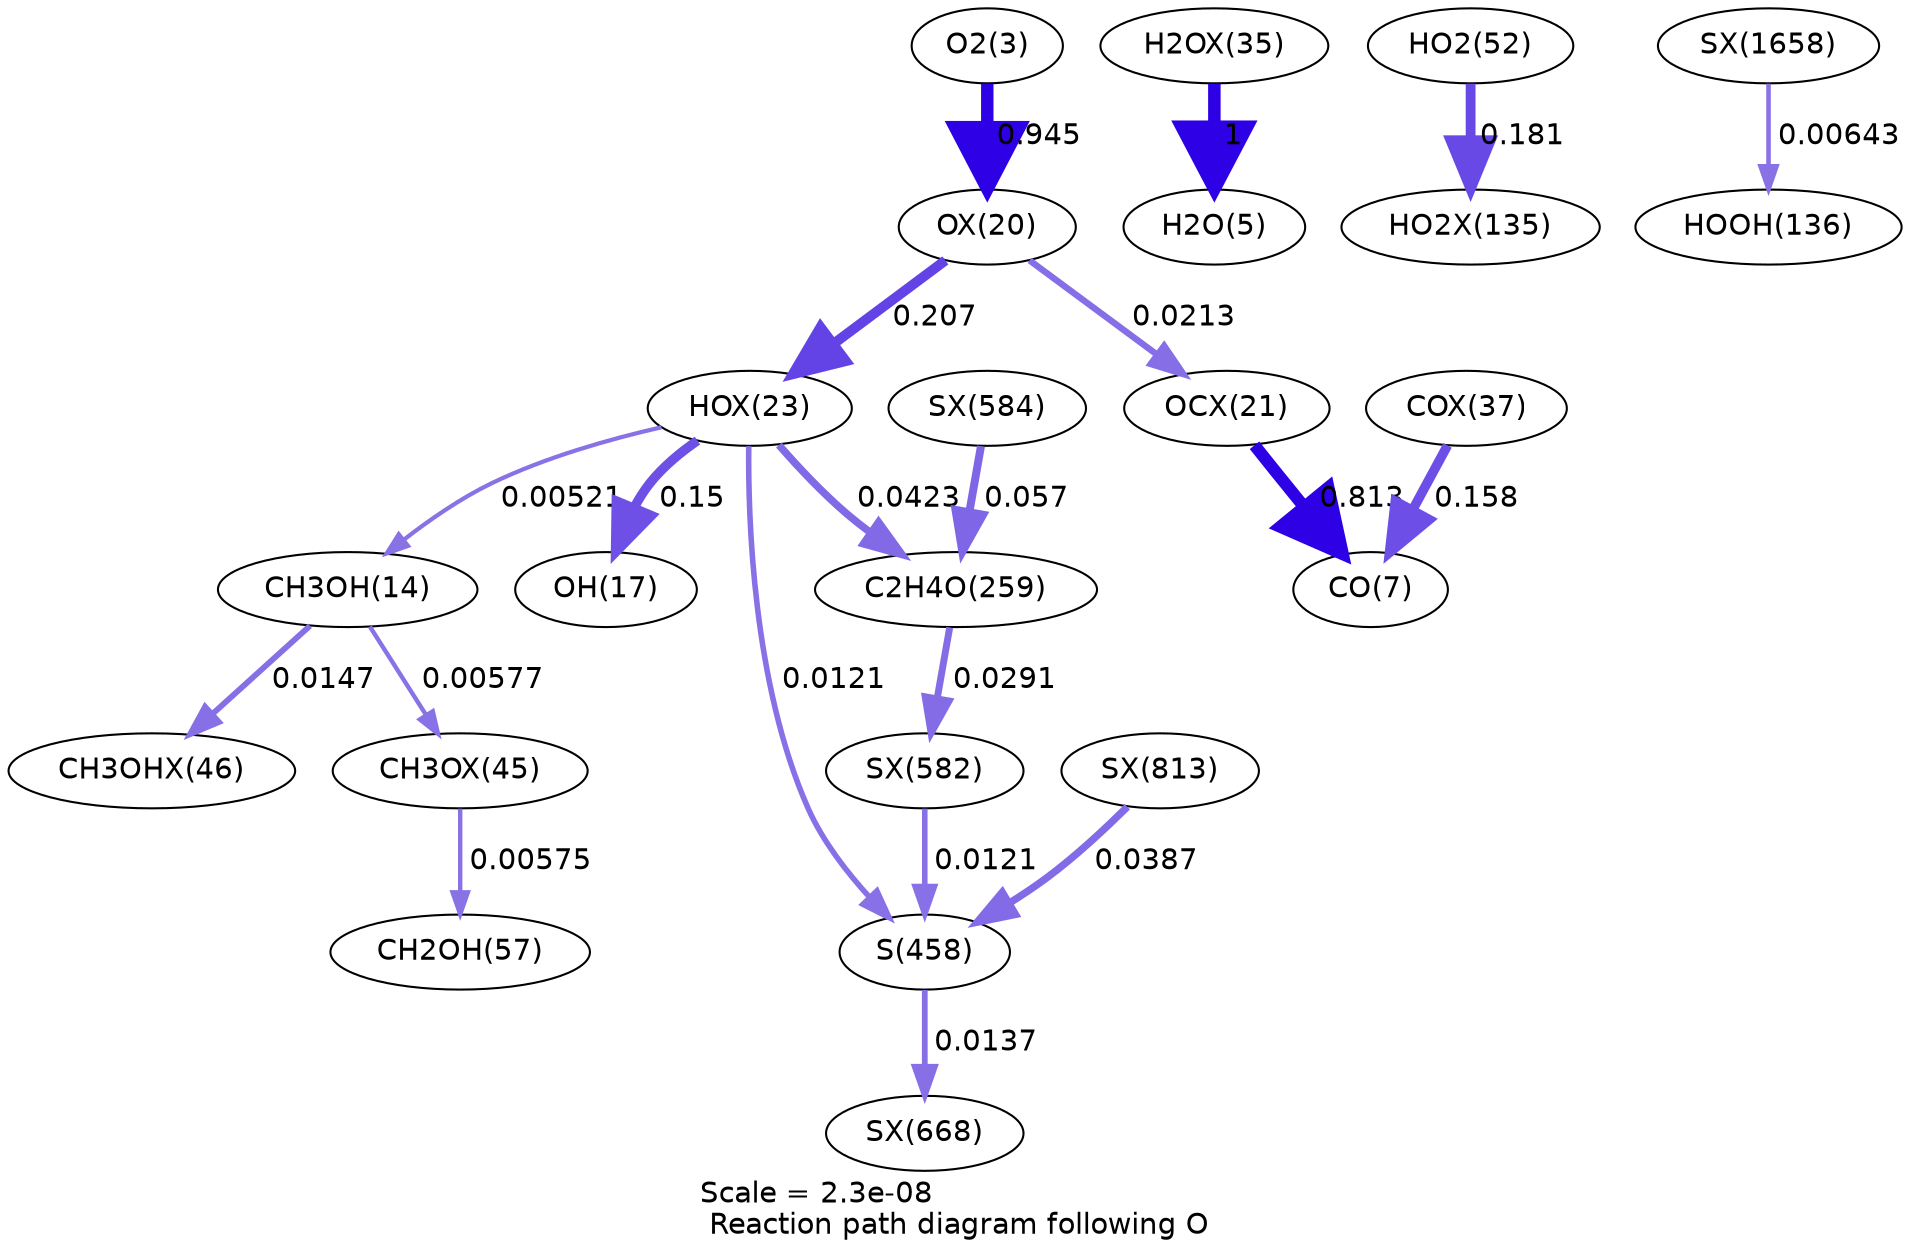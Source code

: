 digraph reaction_paths {
center=1;
s5 -> s54[fontname="Helvetica", penwidth=5.96, arrowsize=2.98, color="0.7, 1.45, 0.9"
, label=" 0.945"];
s54 -> s57[fontname="Helvetica", penwidth=4.81, arrowsize=2.41, color="0.7, 0.707, 0.9"
, label=" 0.207"];
s54 -> s55[fontname="Helvetica", penwidth=3.09, arrowsize=1.55, color="0.7, 0.521, 0.9"
, label=" 0.0213"];
s57 -> s16[fontname="Helvetica", penwidth=2.03, arrowsize=1.02, color="0.7, 0.505, 0.9"
, label=" 0.00521"];
s57 -> s19[fontname="Helvetica", penwidth=4.57, arrowsize=2.28, color="0.7, 0.65, 0.9"
, label=" 0.15"];
s57 -> s41[fontname="Helvetica", penwidth=3.61, arrowsize=1.81, color="0.7, 0.542, 0.9"
, label=" 0.0423"];
s57 -> s48[fontname="Helvetica", penwidth=2.67, arrowsize=1.33, color="0.7, 0.512, 0.9"
, label=" 0.0121"];
s16 -> s73[fontname="Helvetica", penwidth=2.81, arrowsize=1.41, color="0.7, 0.515, 0.9"
, label=" 0.0147"];
s16 -> s72[fontname="Helvetica", penwidth=2.11, arrowsize=1.05, color="0.7, 0.506, 0.9"
, label=" 0.00577"];
s64 -> s7[fontname="Helvetica", penwidth=6, arrowsize=3, color="0.7, 1.5, 0.9"
, label=" 1"];
s72 -> s22[fontname="Helvetica", penwidth=2.11, arrowsize=1.05, color="0.7, 0.506, 0.9"
, label=" 0.00575"];
s21 -> s79[fontname="Helvetica", penwidth=4.71, arrowsize=2.35, color="0.7, 0.681, 0.9"
, label=" 0.181"];
s55 -> s9[fontname="Helvetica", penwidth=5.84, arrowsize=2.92, color="0.7, 1.31, 0.9"
, label=" 0.813"];
s66 -> s9[fontname="Helvetica", penwidth=4.61, arrowsize=2.3, color="0.7, 0.658, 0.9"
, label=" 0.158"];
s119 -> s41[fontname="Helvetica", penwidth=3.84, arrowsize=1.92, color="0.7, 0.557, 0.9"
, label=" 0.057"];
s41 -> s118[fontname="Helvetica", penwidth=3.33, arrowsize=1.66, color="0.7, 0.529, 0.9"
, label=" 0.0291"];
s118 -> s48[fontname="Helvetica", penwidth=2.67, arrowsize=1.33, color="0.7, 0.512, 0.9"
, label=" 0.0121"];
s127 -> s48[fontname="Helvetica", penwidth=3.55, arrowsize=1.77, color="0.7, 0.539, 0.9"
, label=" 0.0387"];
s48 -> s120[fontname="Helvetica", penwidth=2.76, arrowsize=1.38, color="0.7, 0.514, 0.9"
, label=" 0.0137"];
s147 -> s26[fontname="Helvetica", penwidth=2.19, arrowsize=1.1, color="0.7, 0.506, 0.9"
, label=" 0.00643"];
s5 [ fontname="Helvetica", label="O2(3)"];
s7 [ fontname="Helvetica", label="H2O(5)"];
s9 [ fontname="Helvetica", label="CO(7)"];
s16 [ fontname="Helvetica", label="CH3OH(14)"];
s19 [ fontname="Helvetica", label="OH(17)"];
s21 [ fontname="Helvetica", label="HO2(52)"];
s22 [ fontname="Helvetica", label="CH2OH(57)"];
s26 [ fontname="Helvetica", label="HOOH(136)"];
s41 [ fontname="Helvetica", label="C2H4O(259)"];
s48 [ fontname="Helvetica", label="S(458)"];
s54 [ fontname="Helvetica", label="OX(20)"];
s55 [ fontname="Helvetica", label="OCX(21)"];
s57 [ fontname="Helvetica", label="HOX(23)"];
s64 [ fontname="Helvetica", label="H2OX(35)"];
s66 [ fontname="Helvetica", label="COX(37)"];
s72 [ fontname="Helvetica", label="CH3OX(45)"];
s73 [ fontname="Helvetica", label="CH3OHX(46)"];
s79 [ fontname="Helvetica", label="HO2X(135)"];
s118 [ fontname="Helvetica", label="SX(582)"];
s119 [ fontname="Helvetica", label="SX(584)"];
s120 [ fontname="Helvetica", label="SX(668)"];
s127 [ fontname="Helvetica", label="SX(813)"];
s147 [ fontname="Helvetica", label="SX(1658)"];
 label = "Scale = 2.3e-08\l Reaction path diagram following O";
 fontname = "Helvetica";
}
